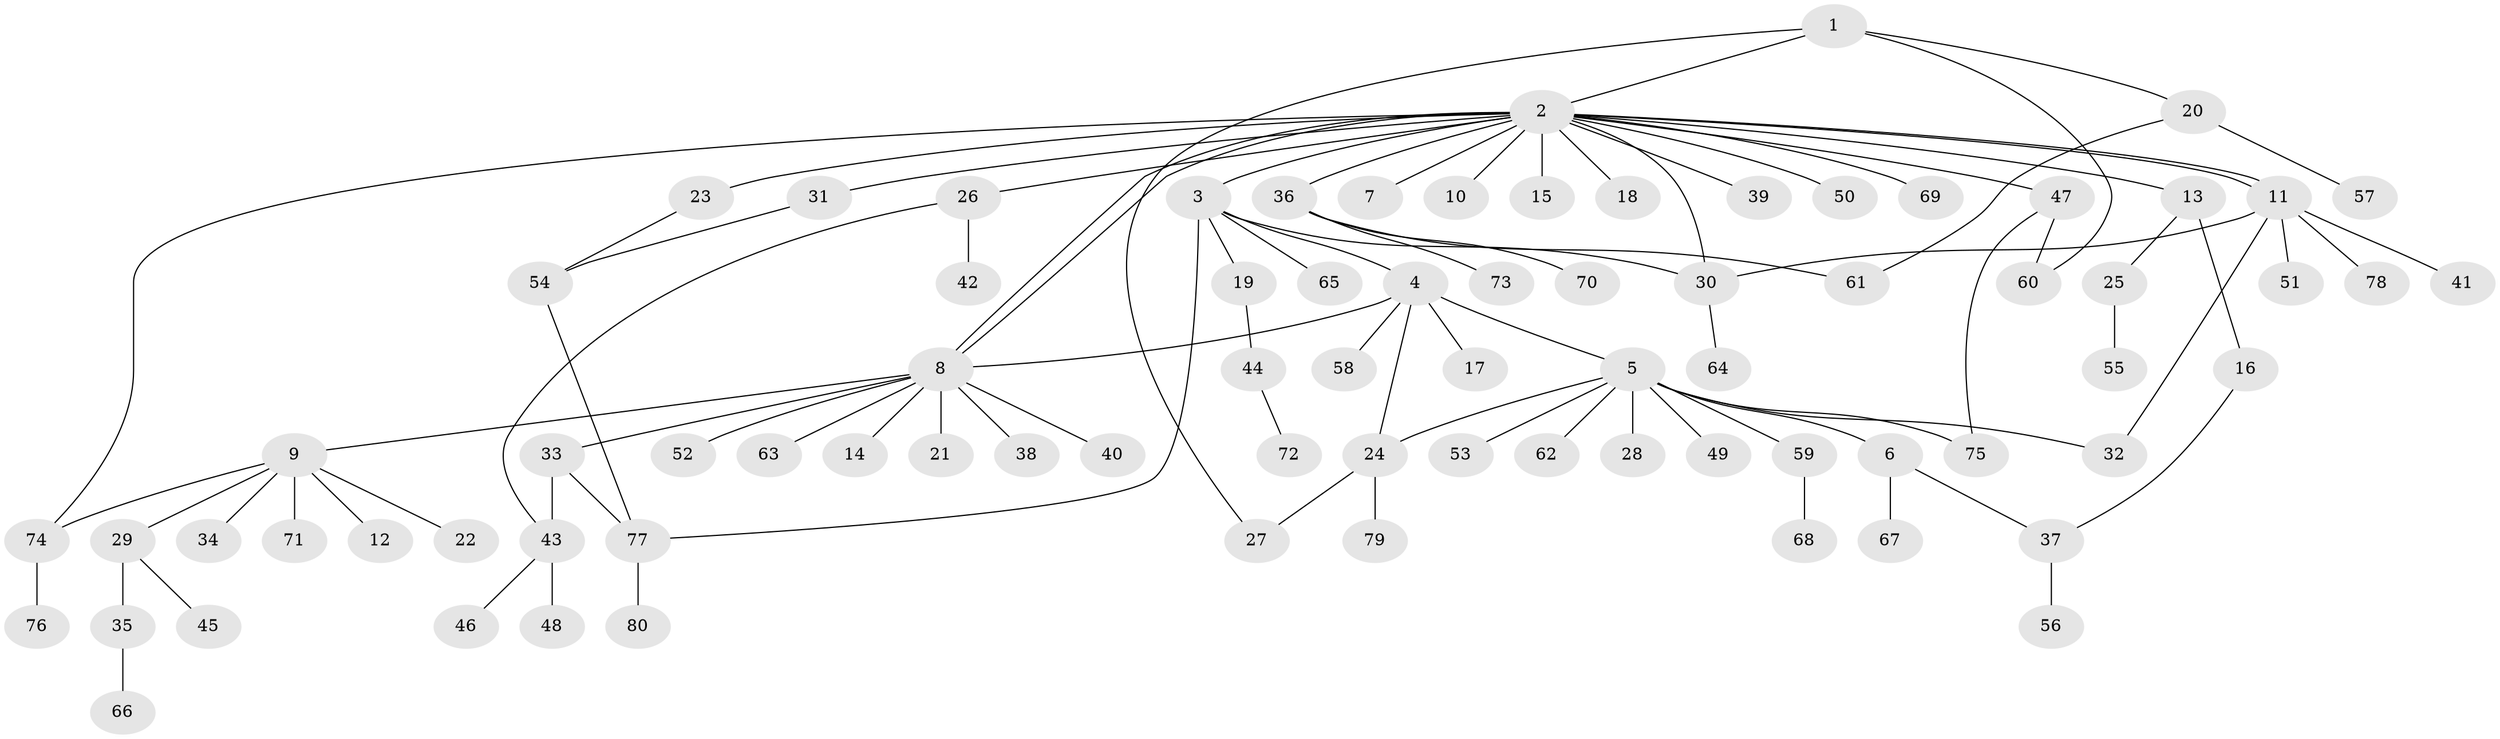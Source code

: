 // Generated by graph-tools (version 1.1) at 2025/14/03/09/25 04:14:29]
// undirected, 80 vertices, 96 edges
graph export_dot {
graph [start="1"]
  node [color=gray90,style=filled];
  1;
  2;
  3;
  4;
  5;
  6;
  7;
  8;
  9;
  10;
  11;
  12;
  13;
  14;
  15;
  16;
  17;
  18;
  19;
  20;
  21;
  22;
  23;
  24;
  25;
  26;
  27;
  28;
  29;
  30;
  31;
  32;
  33;
  34;
  35;
  36;
  37;
  38;
  39;
  40;
  41;
  42;
  43;
  44;
  45;
  46;
  47;
  48;
  49;
  50;
  51;
  52;
  53;
  54;
  55;
  56;
  57;
  58;
  59;
  60;
  61;
  62;
  63;
  64;
  65;
  66;
  67;
  68;
  69;
  70;
  71;
  72;
  73;
  74;
  75;
  76;
  77;
  78;
  79;
  80;
  1 -- 2;
  1 -- 20;
  1 -- 27;
  1 -- 60;
  2 -- 3;
  2 -- 7;
  2 -- 8;
  2 -- 8;
  2 -- 10;
  2 -- 11;
  2 -- 11;
  2 -- 13;
  2 -- 15;
  2 -- 18;
  2 -- 23;
  2 -- 26;
  2 -- 30;
  2 -- 31;
  2 -- 36;
  2 -- 39;
  2 -- 47;
  2 -- 50;
  2 -- 69;
  2 -- 74;
  3 -- 4;
  3 -- 19;
  3 -- 30;
  3 -- 65;
  3 -- 77;
  4 -- 5;
  4 -- 8;
  4 -- 17;
  4 -- 24;
  4 -- 58;
  5 -- 6;
  5 -- 24;
  5 -- 28;
  5 -- 32;
  5 -- 49;
  5 -- 53;
  5 -- 59;
  5 -- 62;
  5 -- 75;
  6 -- 37;
  6 -- 67;
  8 -- 9;
  8 -- 14;
  8 -- 21;
  8 -- 33;
  8 -- 38;
  8 -- 40;
  8 -- 52;
  8 -- 63;
  9 -- 12;
  9 -- 22;
  9 -- 29;
  9 -- 34;
  9 -- 71;
  9 -- 74;
  11 -- 30;
  11 -- 32;
  11 -- 41;
  11 -- 51;
  11 -- 78;
  13 -- 16;
  13 -- 25;
  16 -- 37;
  19 -- 44;
  20 -- 57;
  20 -- 61;
  23 -- 54;
  24 -- 27;
  24 -- 79;
  25 -- 55;
  26 -- 42;
  26 -- 43;
  29 -- 35;
  29 -- 45;
  30 -- 64;
  31 -- 54;
  33 -- 43;
  33 -- 77;
  35 -- 66;
  36 -- 61;
  36 -- 70;
  36 -- 73;
  37 -- 56;
  43 -- 46;
  43 -- 48;
  44 -- 72;
  47 -- 60;
  47 -- 75;
  54 -- 77;
  59 -- 68;
  74 -- 76;
  77 -- 80;
}
